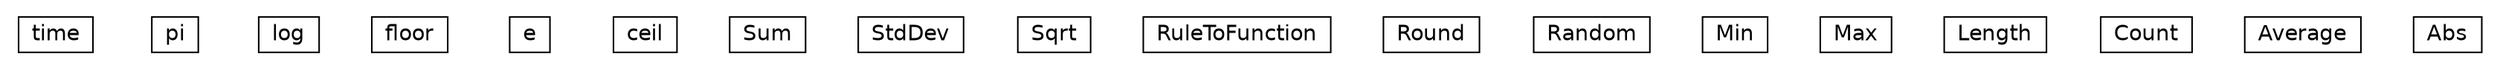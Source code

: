 #!/usr/local/bin/dot
#
# Class diagram 
# Generated by UMLGraph version 5.1 (http://www.umlgraph.org/)
#

digraph G {
	edge [fontname="Helvetica",fontsize=10,labelfontname="Helvetica",labelfontsize=10];
	node [fontname="Helvetica",fontsize=10,shape=plaintext];
	nodesep=0.25;
	ranksep=0.5;
	// jason.functions.time
	c2624 [label=<<table title="jason.functions.time" border="0" cellborder="1" cellspacing="0" cellpadding="2" port="p" href="./time.html">
		<tr><td><table border="0" cellspacing="0" cellpadding="1">
<tr><td align="center" balign="center"> time </td></tr>
		</table></td></tr>
		</table>>, fontname="Helvetica", fontcolor="black", fontsize=14.0];
	// jason.functions.pi
	c2625 [label=<<table title="jason.functions.pi" border="0" cellborder="1" cellspacing="0" cellpadding="2" port="p" href="./pi.html">
		<tr><td><table border="0" cellspacing="0" cellpadding="1">
<tr><td align="center" balign="center"> pi </td></tr>
		</table></td></tr>
		</table>>, fontname="Helvetica", fontcolor="black", fontsize=14.0];
	// jason.functions.log
	c2626 [label=<<table title="jason.functions.log" border="0" cellborder="1" cellspacing="0" cellpadding="2" port="p" href="./log.html">
		<tr><td><table border="0" cellspacing="0" cellpadding="1">
<tr><td align="center" balign="center"> log </td></tr>
		</table></td></tr>
		</table>>, fontname="Helvetica", fontcolor="black", fontsize=14.0];
	// jason.functions.floor
	c2627 [label=<<table title="jason.functions.floor" border="0" cellborder="1" cellspacing="0" cellpadding="2" port="p" href="./floor.html">
		<tr><td><table border="0" cellspacing="0" cellpadding="1">
<tr><td align="center" balign="center"> floor </td></tr>
		</table></td></tr>
		</table>>, fontname="Helvetica", fontcolor="black", fontsize=14.0];
	// jason.functions.e
	c2628 [label=<<table title="jason.functions.e" border="0" cellborder="1" cellspacing="0" cellpadding="2" port="p" href="./e.html">
		<tr><td><table border="0" cellspacing="0" cellpadding="1">
<tr><td align="center" balign="center"> e </td></tr>
		</table></td></tr>
		</table>>, fontname="Helvetica", fontcolor="black", fontsize=14.0];
	// jason.functions.ceil
	c2629 [label=<<table title="jason.functions.ceil" border="0" cellborder="1" cellspacing="0" cellpadding="2" port="p" href="./ceil.html">
		<tr><td><table border="0" cellspacing="0" cellpadding="1">
<tr><td align="center" balign="center"> ceil </td></tr>
		</table></td></tr>
		</table>>, fontname="Helvetica", fontcolor="black", fontsize=14.0];
	// jason.functions.Sum
	c2630 [label=<<table title="jason.functions.Sum" border="0" cellborder="1" cellspacing="0" cellpadding="2" port="p" href="./Sum.html">
		<tr><td><table border="0" cellspacing="0" cellpadding="1">
<tr><td align="center" balign="center"> Sum </td></tr>
		</table></td></tr>
		</table>>, fontname="Helvetica", fontcolor="black", fontsize=14.0];
	// jason.functions.StdDev
	c2631 [label=<<table title="jason.functions.StdDev" border="0" cellborder="1" cellspacing="0" cellpadding="2" port="p" href="./StdDev.html">
		<tr><td><table border="0" cellspacing="0" cellpadding="1">
<tr><td align="center" balign="center"> StdDev </td></tr>
		</table></td></tr>
		</table>>, fontname="Helvetica", fontcolor="black", fontsize=14.0];
	// jason.functions.Sqrt
	c2632 [label=<<table title="jason.functions.Sqrt" border="0" cellborder="1" cellspacing="0" cellpadding="2" port="p" href="./Sqrt.html">
		<tr><td><table border="0" cellspacing="0" cellpadding="1">
<tr><td align="center" balign="center"> Sqrt </td></tr>
		</table></td></tr>
		</table>>, fontname="Helvetica", fontcolor="black", fontsize=14.0];
	// jason.functions.RuleToFunction
	c2633 [label=<<table title="jason.functions.RuleToFunction" border="0" cellborder="1" cellspacing="0" cellpadding="2" port="p" href="./RuleToFunction.html">
		<tr><td><table border="0" cellspacing="0" cellpadding="1">
<tr><td align="center" balign="center"> RuleToFunction </td></tr>
		</table></td></tr>
		</table>>, fontname="Helvetica", fontcolor="black", fontsize=14.0];
	// jason.functions.Round
	c2634 [label=<<table title="jason.functions.Round" border="0" cellborder="1" cellspacing="0" cellpadding="2" port="p" href="./Round.html">
		<tr><td><table border="0" cellspacing="0" cellpadding="1">
<tr><td align="center" balign="center"> Round </td></tr>
		</table></td></tr>
		</table>>, fontname="Helvetica", fontcolor="black", fontsize=14.0];
	// jason.functions.Random
	c2635 [label=<<table title="jason.functions.Random" border="0" cellborder="1" cellspacing="0" cellpadding="2" port="p" href="./Random.html">
		<tr><td><table border="0" cellspacing="0" cellpadding="1">
<tr><td align="center" balign="center"> Random </td></tr>
		</table></td></tr>
		</table>>, fontname="Helvetica", fontcolor="black", fontsize=14.0];
	// jason.functions.Min
	c2636 [label=<<table title="jason.functions.Min" border="0" cellborder="1" cellspacing="0" cellpadding="2" port="p" href="./Min.html">
		<tr><td><table border="0" cellspacing="0" cellpadding="1">
<tr><td align="center" balign="center"> Min </td></tr>
		</table></td></tr>
		</table>>, fontname="Helvetica", fontcolor="black", fontsize=14.0];
	// jason.functions.Max
	c2637 [label=<<table title="jason.functions.Max" border="0" cellborder="1" cellspacing="0" cellpadding="2" port="p" href="./Max.html">
		<tr><td><table border="0" cellspacing="0" cellpadding="1">
<tr><td align="center" balign="center"> Max </td></tr>
		</table></td></tr>
		</table>>, fontname="Helvetica", fontcolor="black", fontsize=14.0];
	// jason.functions.Length
	c2638 [label=<<table title="jason.functions.Length" border="0" cellborder="1" cellspacing="0" cellpadding="2" port="p" href="./Length.html">
		<tr><td><table border="0" cellspacing="0" cellpadding="1">
<tr><td align="center" balign="center"> Length </td></tr>
		</table></td></tr>
		</table>>, fontname="Helvetica", fontcolor="black", fontsize=14.0];
	// jason.functions.Count
	c2639 [label=<<table title="jason.functions.Count" border="0" cellborder="1" cellspacing="0" cellpadding="2" port="p" href="./Count.html">
		<tr><td><table border="0" cellspacing="0" cellpadding="1">
<tr><td align="center" balign="center"> Count </td></tr>
		</table></td></tr>
		</table>>, fontname="Helvetica", fontcolor="black", fontsize=14.0];
	// jason.functions.Average
	c2640 [label=<<table title="jason.functions.Average" border="0" cellborder="1" cellspacing="0" cellpadding="2" port="p" href="./Average.html">
		<tr><td><table border="0" cellspacing="0" cellpadding="1">
<tr><td align="center" balign="center"> Average </td></tr>
		</table></td></tr>
		</table>>, fontname="Helvetica", fontcolor="black", fontsize=14.0];
	// jason.functions.Abs
	c2641 [label=<<table title="jason.functions.Abs" border="0" cellborder="1" cellspacing="0" cellpadding="2" port="p" href="./Abs.html">
		<tr><td><table border="0" cellspacing="0" cellpadding="1">
<tr><td align="center" balign="center"> Abs </td></tr>
		</table></td></tr>
		</table>>, fontname="Helvetica", fontcolor="black", fontsize=14.0];
}

